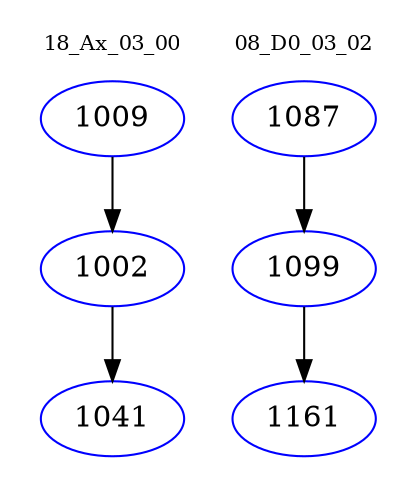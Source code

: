 digraph{
subgraph cluster_0 {
color = white
label = "18_Ax_03_00";
fontsize=10;
T0_1009 [label="1009", color="blue"]
T0_1009 -> T0_1002 [color="black"]
T0_1002 [label="1002", color="blue"]
T0_1002 -> T0_1041 [color="black"]
T0_1041 [label="1041", color="blue"]
}
subgraph cluster_1 {
color = white
label = "08_D0_03_02";
fontsize=10;
T1_1087 [label="1087", color="blue"]
T1_1087 -> T1_1099 [color="black"]
T1_1099 [label="1099", color="blue"]
T1_1099 -> T1_1161 [color="black"]
T1_1161 [label="1161", color="blue"]
}
}
